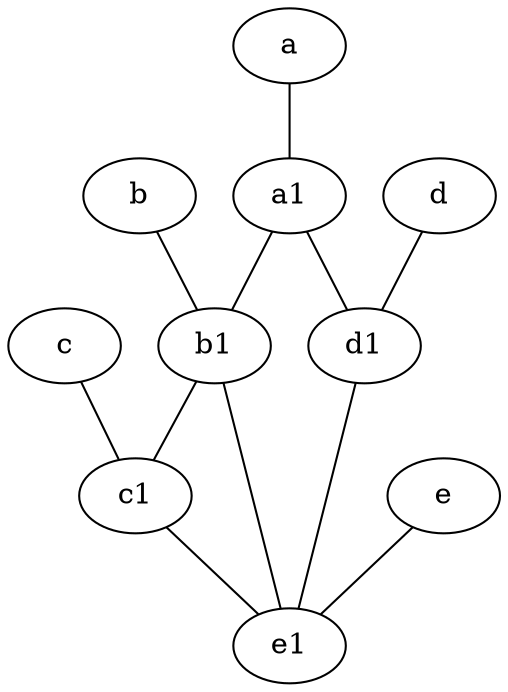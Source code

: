 graph {
	node [labelfontsize=50]
	d1 [labelfontsize=50 pos="3,5!"]
	b1 [labelfontsize=50 pos="9,4!"]
	a1 [labelfontsize=50 pos="8,3!"]
	a [labelfontsize=50 pos="8,2!"]
	c [labelfontsize=50 pos="4.5,2!"]
	c1 [labelfontsize=50 pos="4.5,3!"]
	e1 [labelfontsize=50 pos="7,7!"]
	d [labelfontsize=50 pos="2,5!"]
	e [labelfontsize=50 pos="7,9!"]
	b [labelfontsize=50 pos="10,4!"]
	c -- c1
	b -- b1
	b1 -- e1
	e -- e1
	a -- a1
	a1 -- b1
	b1 -- c1
	c1 -- e1
	d1 -- e1
	d -- d1
	a1 -- d1
}
